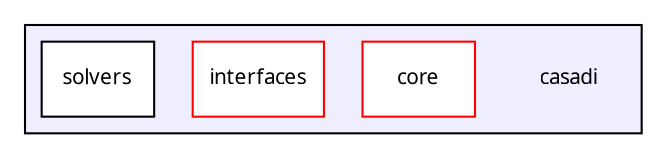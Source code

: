 digraph "casadi" {
  compound=true
  node [ fontsize="10", fontname="FreeSans.ttf"];
  edge [ labelfontsize="10", labelfontname="FreeSans.ttf"];
  subgraph clusterdir_2c2314939267d1c2b8853bb59ef27393 {
    graph [ bgcolor="#eeeeff", pencolor="black", label="" URL="dir_2c2314939267d1c2b8853bb59ef27393.html"];
    dir_2c2314939267d1c2b8853bb59ef27393 [shape=plaintext label="casadi"];
    dir_d3f702df5899af83d48ebd5a6235f692 [shape=box label="core" color="red" fillcolor="white" style="filled" URL="dir_d3f702df5899af83d48ebd5a6235f692.html"];
    dir_3704cb05e0a8565fe7675e5730d54a9f [shape=box label="interfaces" color="red" fillcolor="white" style="filled" URL="dir_3704cb05e0a8565fe7675e5730d54a9f.html"];
    dir_436731c1d76f6716b57931f9c3f648cc [shape=box label="solvers" color="black" fillcolor="white" style="filled" URL="dir_436731c1d76f6716b57931f9c3f648cc.html"];
  }
}
